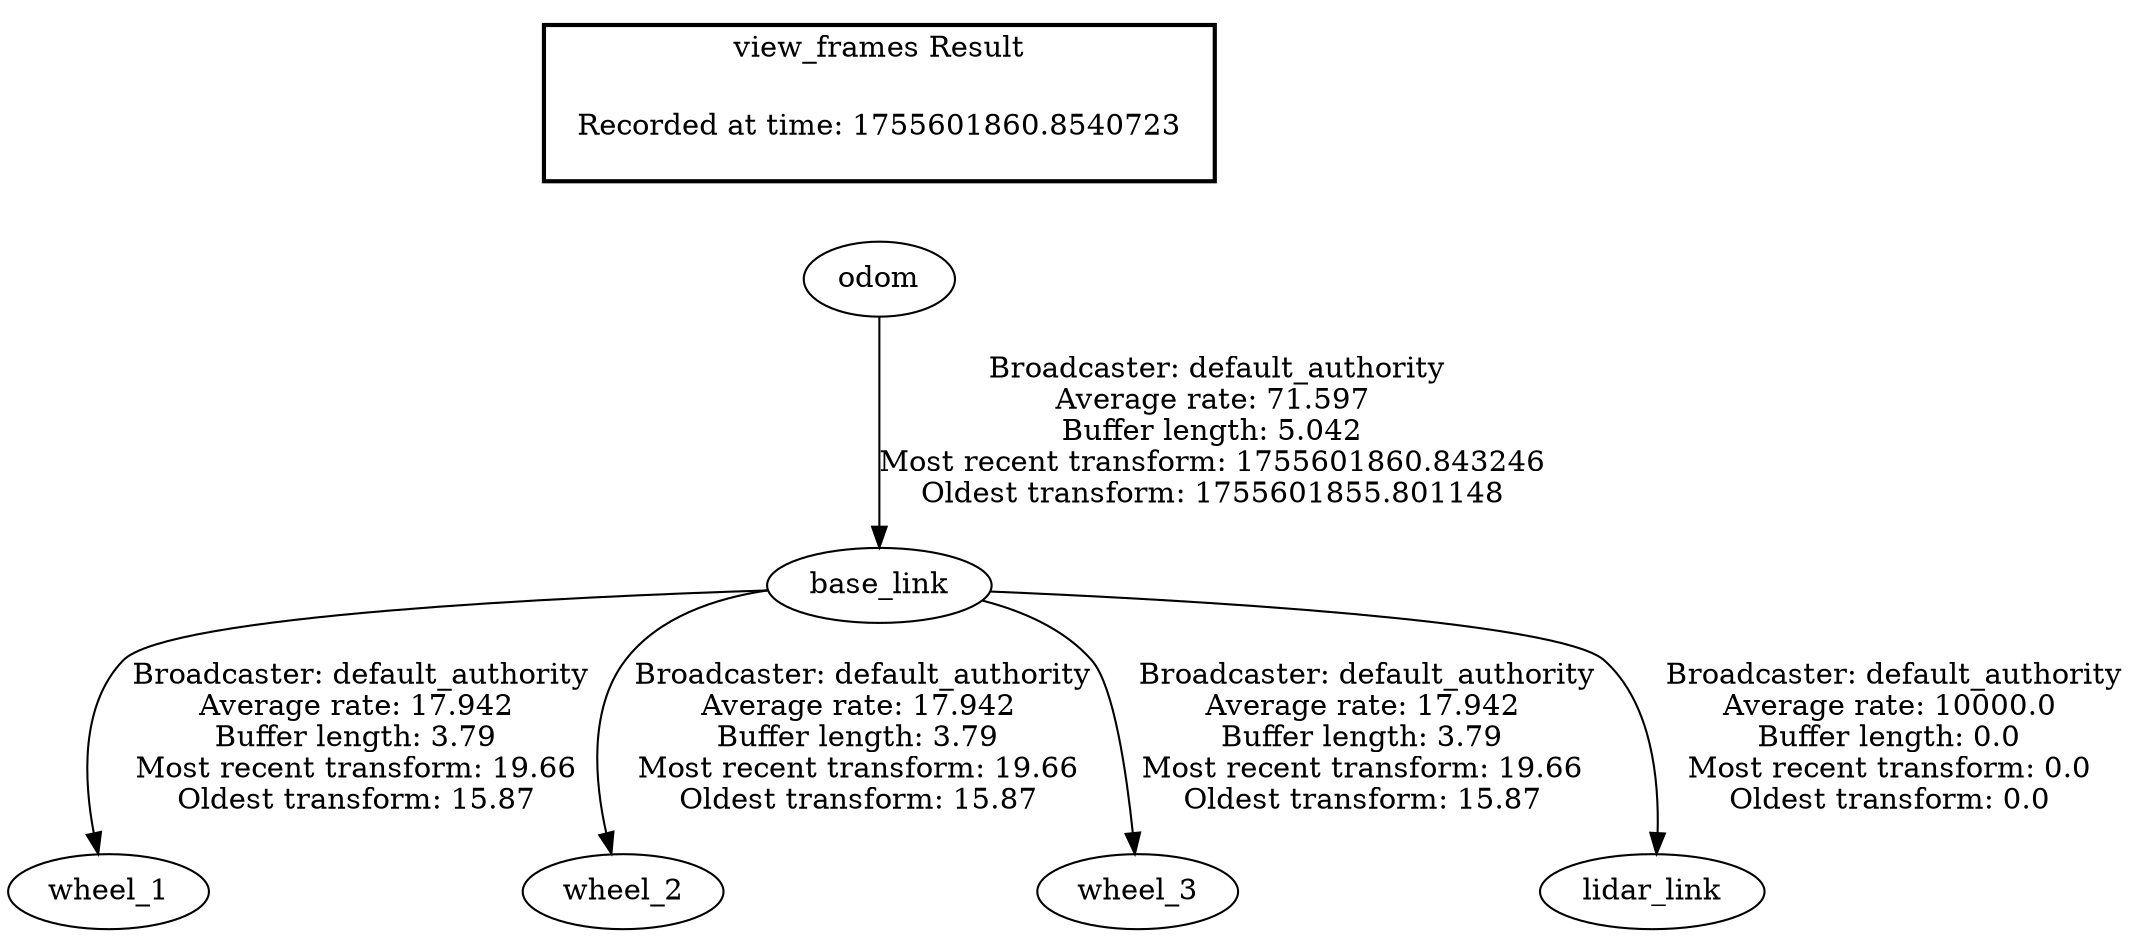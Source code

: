digraph G {
"odom" -> "base_link"[label=" Broadcaster: default_authority\nAverage rate: 71.597\nBuffer length: 5.042\nMost recent transform: 1755601860.843246\nOldest transform: 1755601855.801148\n"];
"base_link" -> "wheel_1"[label=" Broadcaster: default_authority\nAverage rate: 17.942\nBuffer length: 3.79\nMost recent transform: 19.66\nOldest transform: 15.87\n"];
"base_link" -> "wheel_2"[label=" Broadcaster: default_authority\nAverage rate: 17.942\nBuffer length: 3.79\nMost recent transform: 19.66\nOldest transform: 15.87\n"];
"base_link" -> "wheel_3"[label=" Broadcaster: default_authority\nAverage rate: 17.942\nBuffer length: 3.79\nMost recent transform: 19.66\nOldest transform: 15.87\n"];
"base_link" -> "lidar_link"[label=" Broadcaster: default_authority\nAverage rate: 10000.0\nBuffer length: 0.0\nMost recent transform: 0.0\nOldest transform: 0.0\n"];
edge [style=invis];
 subgraph cluster_legend { style=bold; color=black; label ="view_frames Result";
"Recorded at time: 1755601860.8540723"[ shape=plaintext ] ;
}->"odom";
}